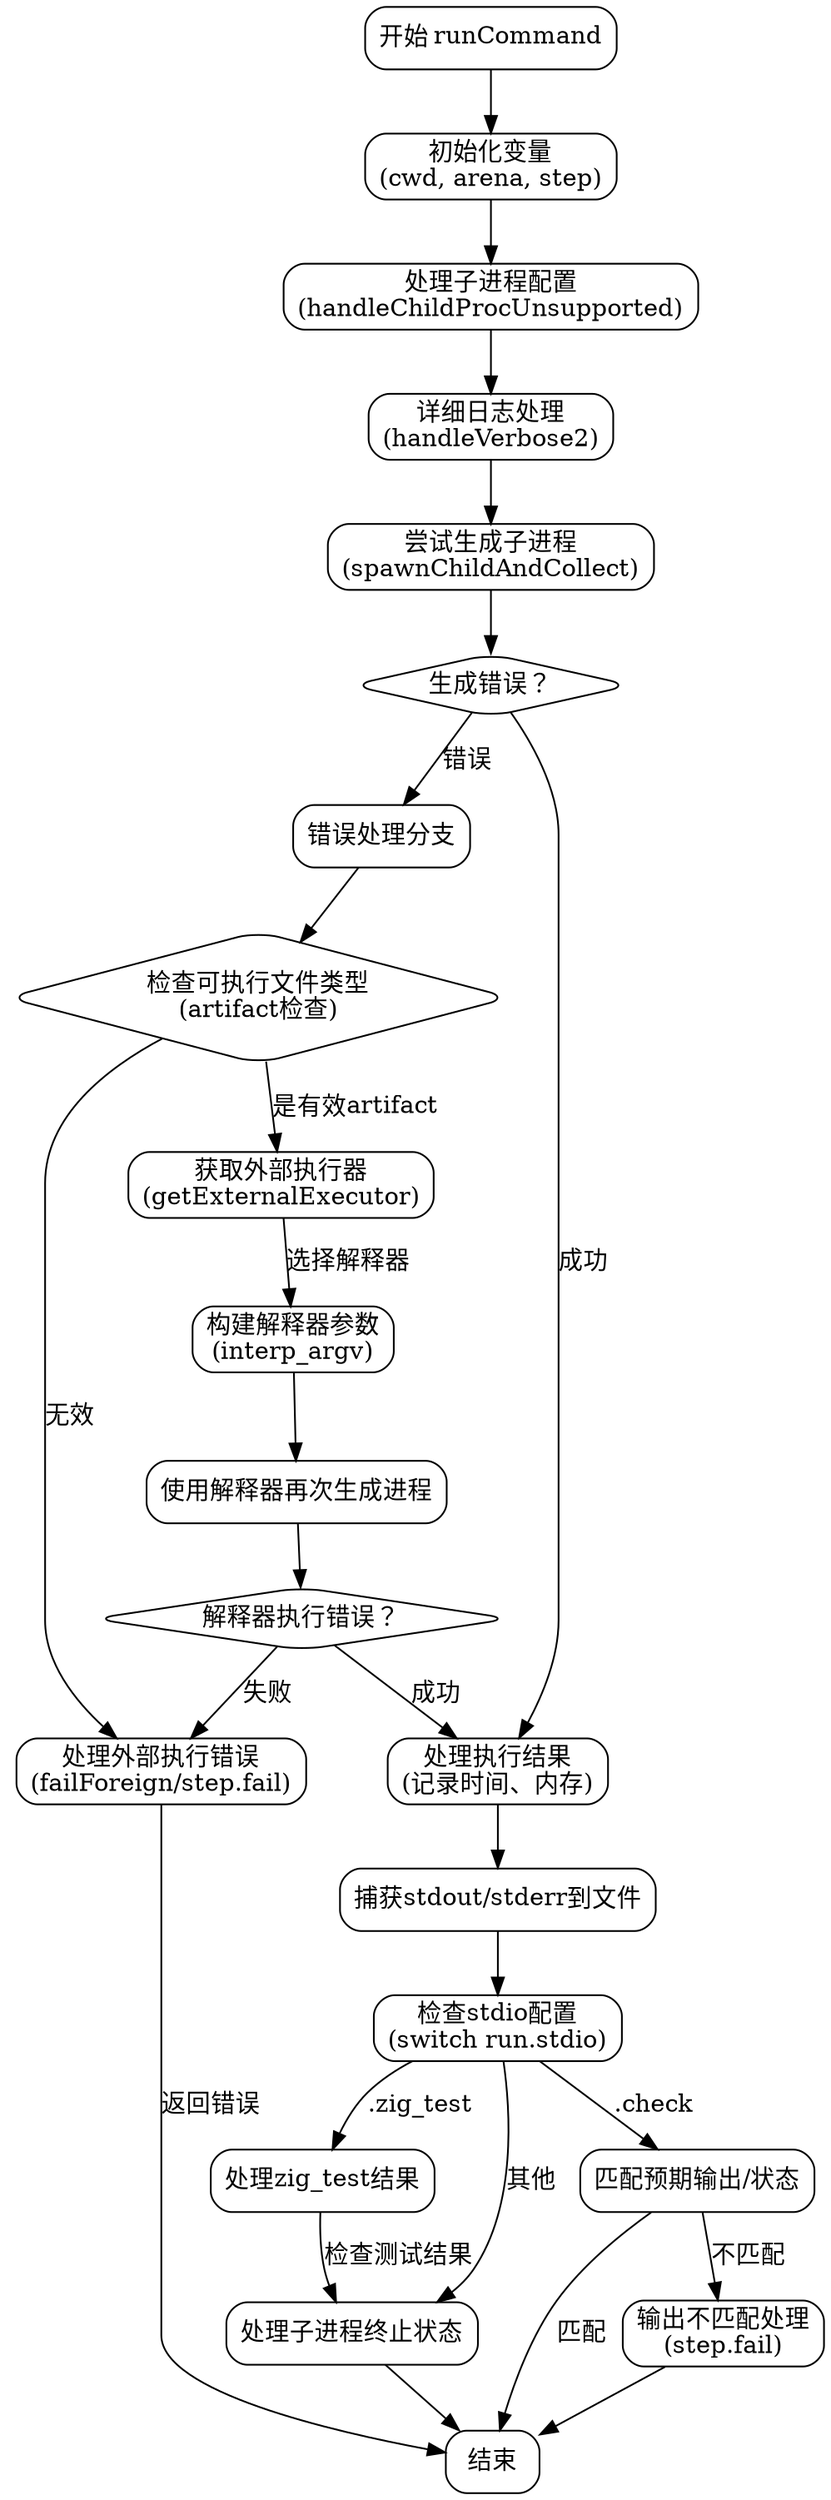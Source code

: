 
digraph runCommand {
    node [shape=rectangle, style=rounded];

    start [label="开始 runCommand"];
    init_vars [label="初始化变量\n(cwd, arena, step)"];
    handle_child_proc [label="处理子进程配置\n(handleChildProcUnsupported)"];
    verbose_logging [label="详细日志处理\n(handleVerbose2)"];
    spawn_child [label="尝试生成子进程\n(spawnChildAndCollect)"];
    check_spawn_error [label="生成错误？", shape=diamond];
    
    error_handling [label="错误处理分支"];
    check_exe_type [label="检查可执行文件类型\n(artifact检查)", shape=diamond];
    get_external_executor [label="获取外部执行器\n(getExternalExecutor)"];
    interp_argv_setup [label="构建解释器参数\n(interp_argv)"];
    spawn_with_interpreter [label="使用解释器再次生成进程"];
    check_interpreter_error [label="解释器执行错误？", shape=diamond];
    handle_foreign_error [label="处理外部执行错误\n(failForeign/step.fail)"];
    
    process_results [label="处理执行结果\n(记录时间、内存)"];
    capture_output [label="捕获stdout/stderr到文件"];
    check_stdio_checks [label="检查stdio配置\n(switch run.stdio)"];
    
    expect_match [label="匹配预期输出/状态"];
    handle_mismatch [label="输出不匹配处理\n(step.fail)"];
    handle_zig_test [label="处理zig_test结果"];
    handle_child_term [label="处理子进程终止状态"];
    end [label="结束"];

    // 主流程
    start -> init_vars -> handle_child_proc -> verbose_logging -> spawn_child;
    spawn_child -> check_spawn_error;
    
    // 错误处理分支
    check_spawn_error -> error_handling [label="错误"];
    error_handling -> check_exe_type;
    
    check_exe_type -> get_external_executor [label="是有效artifact"];
    check_exe_type -> handle_foreign_error [label="无效"];
    
    get_external_executor -> interp_argv_setup [label="选择解释器"];
    interp_argv_setup -> spawn_with_interpreter;
    spawn_with_interpreter -> check_interpreter_error;
    
    check_interpreter_error -> process_results [label="成功"];
    check_interpreter_error -> handle_foreign_error [label="失败"];
    
    // 正常流程
    check_spawn_error -> process_results [label="成功"];
    process_results -> capture_output -> check_stdio_checks;
    
    // 检查stdio配置分支
    check_stdio_checks -> expect_match [label=".check"];
    check_stdio_checks -> handle_zig_test [label=".zig_test"];
    check_stdio_checks -> handle_child_term [label="其他"];
    
    expect_match -> handle_mismatch [label="不匹配"];
    expect_match -> end [label="匹配"];
    handle_mismatch -> end;
    
    handle_zig_test -> handle_child_term [label="检查测试结果"];
    handle_child_term -> end;

    // 错误路径统一处理
    handle_foreign_error -> end [label="返回错误"];
}
